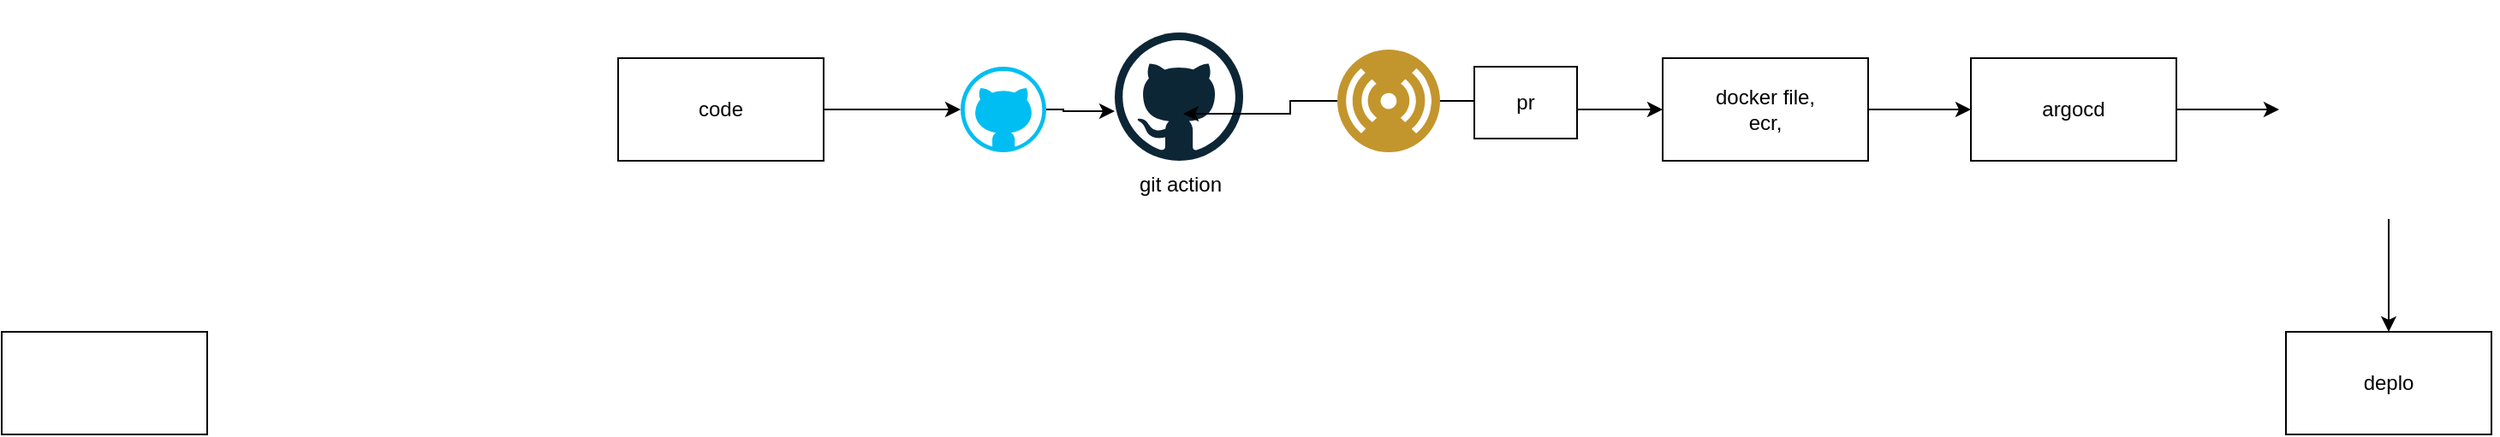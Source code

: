 <mxfile version="26.0.16">
  <diagram name="Page-1" id="gaZN7S7cV6VWOL-OE62O">
    <mxGraphModel dx="2140" dy="522" grid="1" gridSize="10" guides="1" tooltips="1" connect="1" arrows="1" fold="1" page="1" pageScale="1" pageWidth="850" pageHeight="1100" math="0" shadow="0">
      <root>
        <mxCell id="0" />
        <mxCell id="1" parent="0" />
        <mxCell id="nydZAEuLb7kF1NuegCbR-1" value="" style="rounded=0;whiteSpace=wrap;html=1;" vertex="1" parent="1">
          <mxGeometry x="-710" y="220" width="120" height="60" as="geometry" />
        </mxCell>
        <mxCell id="nydZAEuLb7kF1NuegCbR-3" value="deplo" style="rounded=0;whiteSpace=wrap;html=1;" vertex="1" parent="1">
          <mxGeometry x="624" y="220" width="120" height="60" as="geometry" />
        </mxCell>
        <mxCell id="nydZAEuLb7kF1NuegCbR-12" style="edgeStyle=orthogonalEdgeStyle;rounded=0;orthogonalLoop=1;jettySize=auto;html=1;" edge="1" parent="1" source="nydZAEuLb7kF1NuegCbR-5" target="nydZAEuLb7kF1NuegCbR-15">
          <mxGeometry relative="1" as="geometry">
            <mxPoint x="-80" y="90" as="targetPoint" />
            <Array as="points">
              <mxPoint x="-90" y="90" />
              <mxPoint x="-90" y="91" />
            </Array>
          </mxGeometry>
        </mxCell>
        <mxCell id="nydZAEuLb7kF1NuegCbR-4" value="code" style="rounded=0;whiteSpace=wrap;html=1;" vertex="1" parent="1">
          <mxGeometry x="-350" y="60" width="120" height="60" as="geometry" />
        </mxCell>
        <mxCell id="nydZAEuLb7kF1NuegCbR-21" value="" style="edgeStyle=orthogonalEdgeStyle;rounded=0;orthogonalLoop=1;jettySize=auto;html=1;" edge="1" parent="1" source="nydZAEuLb7kF1NuegCbR-7" target="nydZAEuLb7kF1NuegCbR-3">
          <mxGeometry relative="1" as="geometry" />
        </mxCell>
        <mxCell id="nydZAEuLb7kF1NuegCbR-7" value="" style="shape=image;html=1;verticalAlign=top;verticalLabelPosition=bottom;labelBackgroundColor=#ffffff;imageAspect=0;aspect=fixed;image=https://cdn3.iconfinder.com/data/icons/travelling-icon-set/800/helm-128.png" vertex="1" parent="1">
          <mxGeometry x="620" y="26" width="128" height="128" as="geometry" />
        </mxCell>
        <mxCell id="nydZAEuLb7kF1NuegCbR-13" value="" style="edgeStyle=orthogonalEdgeStyle;rounded=0;orthogonalLoop=1;jettySize=auto;html=1;" edge="1" parent="1" source="nydZAEuLb7kF1NuegCbR-4" target="nydZAEuLb7kF1NuegCbR-5">
          <mxGeometry relative="1" as="geometry">
            <mxPoint x="-80" y="90" as="targetPoint" />
            <mxPoint x="-230" y="90" as="sourcePoint" />
          </mxGeometry>
        </mxCell>
        <mxCell id="nydZAEuLb7kF1NuegCbR-5" value="" style="verticalLabelPosition=bottom;html=1;verticalAlign=top;align=center;strokeColor=none;fillColor=#00BEF2;shape=mxgraph.azure.github_code;pointerEvents=1;" vertex="1" parent="1">
          <mxGeometry x="-150" y="65" width="50" height="50" as="geometry" />
        </mxCell>
        <mxCell id="nydZAEuLb7kF1NuegCbR-15" value="git action&lt;div&gt;&lt;br&gt;&lt;/div&gt;" style="dashed=0;outlineConnect=0;html=1;align=center;labelPosition=center;verticalLabelPosition=bottom;verticalAlign=top;shape=mxgraph.weblogos.github" vertex="1" parent="1">
          <mxGeometry x="-60" y="45" width="75" height="75" as="geometry" />
        </mxCell>
        <mxCell id="nydZAEuLb7kF1NuegCbR-16" style="edgeStyle=orthogonalEdgeStyle;rounded=0;orthogonalLoop=1;jettySize=auto;html=1;entryX=0.533;entryY=0.633;entryDx=0;entryDy=0;entryPerimeter=0;" edge="1" parent="1" source="nydZAEuLb7kF1NuegCbR-14" target="nydZAEuLb7kF1NuegCbR-15">
          <mxGeometry relative="1" as="geometry" />
        </mxCell>
        <mxCell id="nydZAEuLb7kF1NuegCbR-19" style="edgeStyle=orthogonalEdgeStyle;rounded=0;orthogonalLoop=1;jettySize=auto;html=1;entryX=0;entryY=0.5;entryDx=0;entryDy=0;" edge="1" parent="1" source="nydZAEuLb7kF1NuegCbR-14" target="nydZAEuLb7kF1NuegCbR-18">
          <mxGeometry relative="1" as="geometry" />
        </mxCell>
        <mxCell id="nydZAEuLb7kF1NuegCbR-17" value="pr" style="rounded=0;whiteSpace=wrap;html=1;" vertex="1" parent="1">
          <mxGeometry x="150" y="65" width="60" height="42" as="geometry" />
        </mxCell>
        <mxCell id="nydZAEuLb7kF1NuegCbR-23" style="edgeStyle=orthogonalEdgeStyle;rounded=0;orthogonalLoop=1;jettySize=auto;html=1;entryX=0;entryY=0.5;entryDx=0;entryDy=0;" edge="1" parent="1" source="nydZAEuLb7kF1NuegCbR-18" target="nydZAEuLb7kF1NuegCbR-20">
          <mxGeometry relative="1" as="geometry" />
        </mxCell>
        <mxCell id="nydZAEuLb7kF1NuegCbR-18" value="docker file,&lt;div&gt;ecr,&lt;/div&gt;" style="rounded=0;whiteSpace=wrap;html=1;" vertex="1" parent="1">
          <mxGeometry x="260" y="60" width="120" height="60" as="geometry" />
        </mxCell>
        <mxCell id="nydZAEuLb7kF1NuegCbR-22" style="edgeStyle=orthogonalEdgeStyle;rounded=0;orthogonalLoop=1;jettySize=auto;html=1;entryX=0;entryY=0.5;entryDx=0;entryDy=0;" edge="1" parent="1" source="nydZAEuLb7kF1NuegCbR-20" target="nydZAEuLb7kF1NuegCbR-7">
          <mxGeometry relative="1" as="geometry" />
        </mxCell>
        <mxCell id="nydZAEuLb7kF1NuegCbR-20" value="argocd" style="rounded=0;whiteSpace=wrap;html=1;" vertex="1" parent="1">
          <mxGeometry x="440" y="60" width="120" height="60" as="geometry" />
        </mxCell>
        <mxCell id="nydZAEuLb7kF1NuegCbR-14" value="" style="image;aspect=fixed;perimeter=ellipsePerimeter;html=1;align=center;shadow=0;dashed=0;fontColor=#4277BB;labelBackgroundColor=default;fontSize=12;spacingTop=3;image=img/lib/ibm/users/sensor.svg;" vertex="1" parent="1">
          <mxGeometry x="70" y="55" width="60" height="60" as="geometry" />
        </mxCell>
      </root>
    </mxGraphModel>
  </diagram>
</mxfile>
